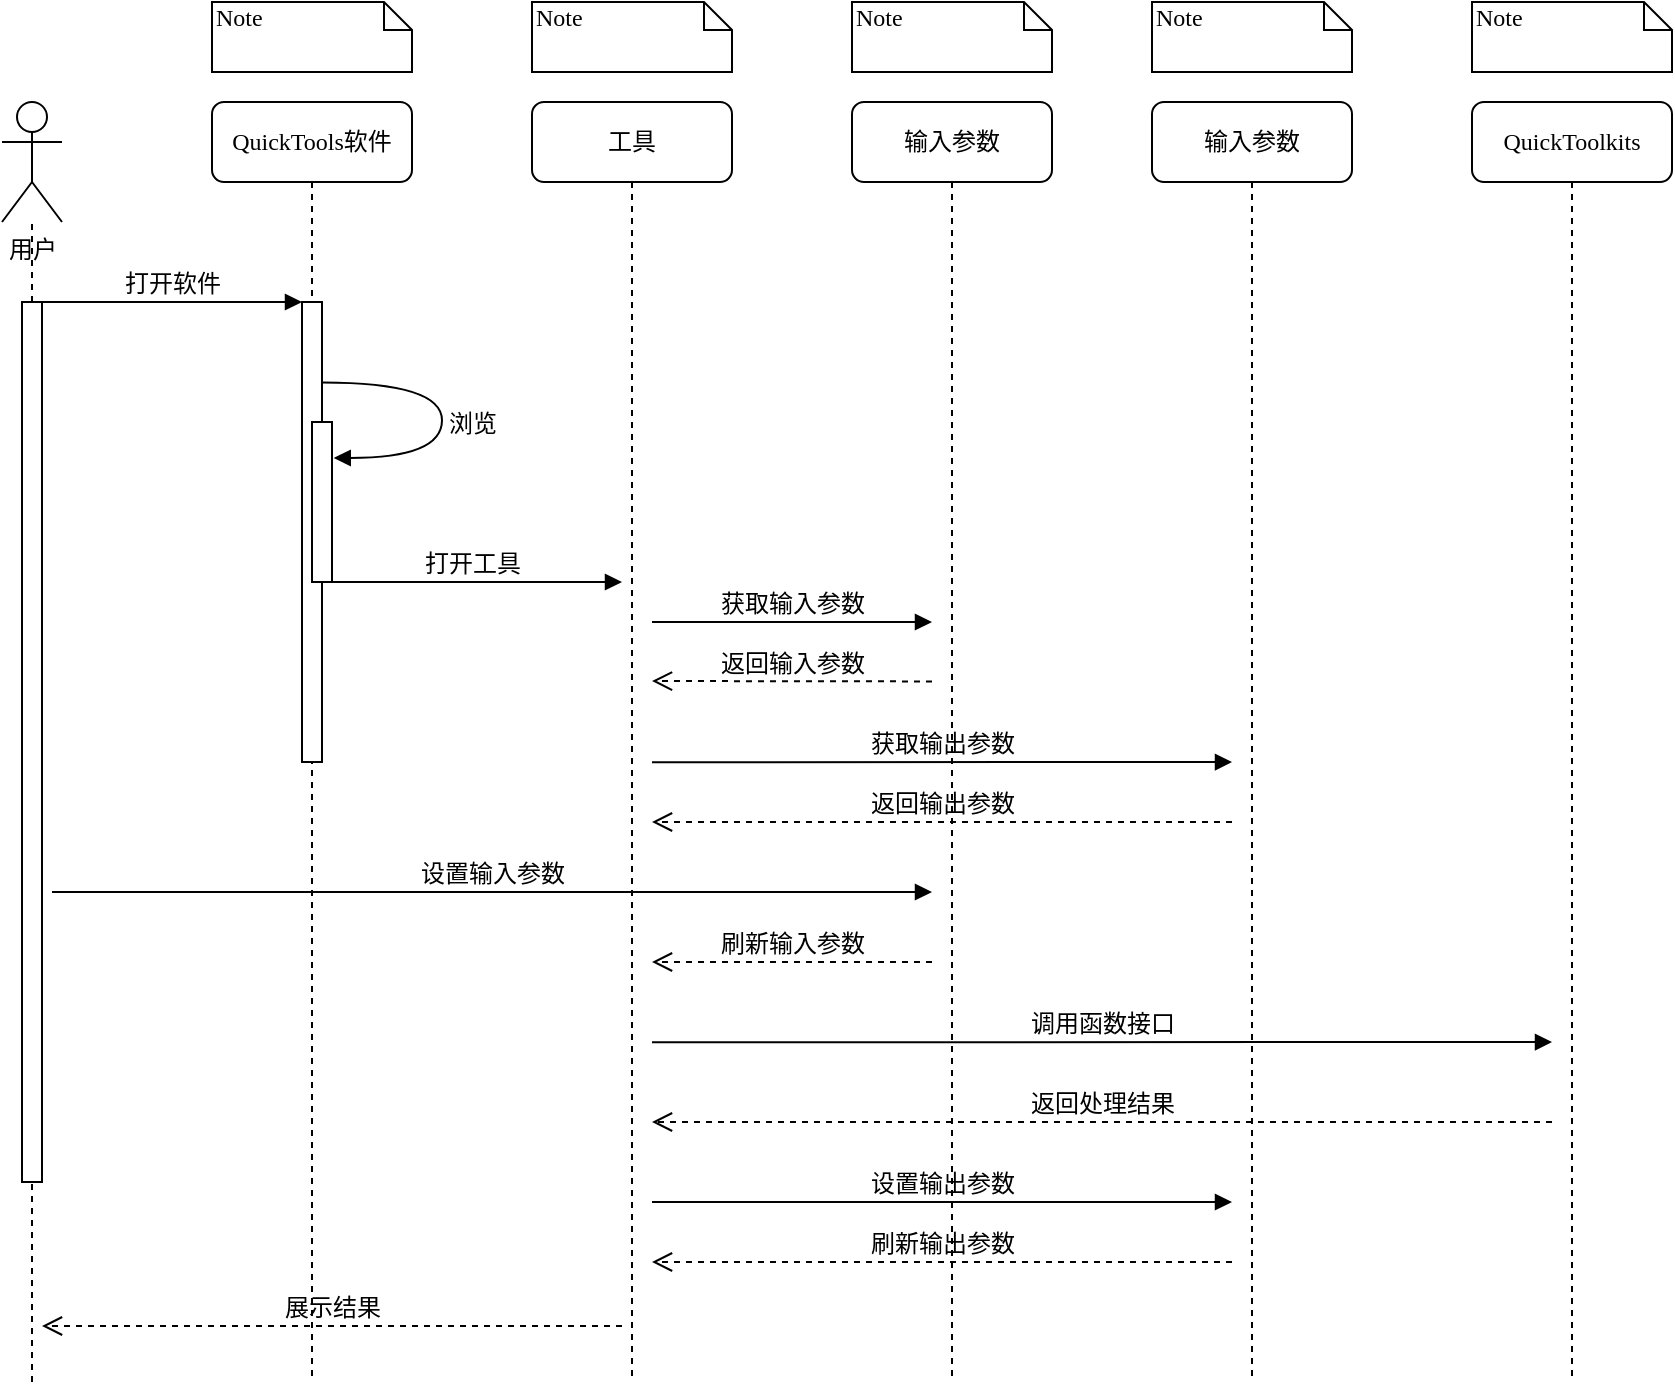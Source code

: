 <mxfile version="23.1.5" type="device">
  <diagram name="Page-1" id="13e1069c-82ec-6db2-03f1-153e76fe0fe0">
    <mxGraphModel dx="830" dy="478" grid="1" gridSize="10" guides="1" tooltips="1" connect="1" arrows="1" fold="1" page="1" pageScale="1" pageWidth="1100" pageHeight="850" background="none" math="0" shadow="0">
      <root>
        <mxCell id="0" />
        <mxCell id="1" parent="0" />
        <mxCell id="7baba1c4bc27f4b0-2" value="QuickTools软件" style="shape=umlLifeline;perimeter=lifelinePerimeter;whiteSpace=wrap;html=1;container=1;collapsible=0;recursiveResize=0;outlineConnect=0;rounded=1;shadow=0;comic=0;labelBackgroundColor=none;strokeWidth=1;fontFamily=Verdana;fontSize=12;align=center;" parent="1" vertex="1">
          <mxGeometry x="240" y="80" width="100" height="640" as="geometry" />
        </mxCell>
        <mxCell id="6gosVioJ2VGlh4OzvrWD-23" value="展示结果" style="html=1;verticalAlign=bottom;endArrow=open;dashed=1;endSize=8;labelBackgroundColor=none;fontFamily=Verdana;fontSize=12;edgeStyle=elbowEdgeStyle;elbow=vertical;" edge="1" parent="7baba1c4bc27f4b0-2">
          <mxGeometry relative="1" as="geometry">
            <mxPoint x="-85" y="611.67" as="targetPoint" />
            <Array as="points" />
            <mxPoint x="205" y="612" as="sourcePoint" />
          </mxGeometry>
        </mxCell>
        <mxCell id="PXd5Ed0xw_RLpKlGOV9s-3" value="" style="endArrow=none;dashed=1;html=1;rounded=0;" parent="1" target="PXd5Ed0xw_RLpKlGOV9s-1" edge="1">
          <mxGeometry width="50" height="50" relative="1" as="geometry">
            <mxPoint x="150" y="720" as="sourcePoint" />
            <mxPoint x="150" y="164" as="targetPoint" />
          </mxGeometry>
        </mxCell>
        <mxCell id="7baba1c4bc27f4b0-3" value="工具" style="shape=umlLifeline;perimeter=lifelinePerimeter;whiteSpace=wrap;html=1;container=1;collapsible=0;recursiveResize=0;outlineConnect=0;rounded=1;shadow=0;comic=0;labelBackgroundColor=none;strokeWidth=1;fontFamily=Verdana;fontSize=12;align=center;" parent="1" vertex="1">
          <mxGeometry x="400" y="80" width="100" height="640" as="geometry" />
        </mxCell>
        <mxCell id="6gosVioJ2VGlh4OzvrWD-12" value="获取输出参数" style="html=1;verticalAlign=bottom;endArrow=block;labelBackgroundColor=none;fontFamily=Verdana;fontSize=12;edgeStyle=elbowEdgeStyle;elbow=vertical;jumpStyle=none;" edge="1" parent="7baba1c4bc27f4b0-3">
          <mxGeometry relative="1" as="geometry">
            <mxPoint x="60" y="330.14" as="sourcePoint" />
            <mxPoint x="350" y="330" as="targetPoint" />
          </mxGeometry>
        </mxCell>
        <mxCell id="6gosVioJ2VGlh4OzvrWD-19" value="调用函数接口" style="html=1;verticalAlign=bottom;endArrow=block;labelBackgroundColor=none;fontFamily=Verdana;fontSize=12;edgeStyle=elbowEdgeStyle;elbow=vertical;" edge="1" parent="7baba1c4bc27f4b0-3">
          <mxGeometry relative="1" as="geometry">
            <mxPoint x="60" y="470.14" as="sourcePoint" />
            <mxPoint x="510" y="470" as="targetPoint" />
          </mxGeometry>
        </mxCell>
        <mxCell id="6gosVioJ2VGlh4OzvrWD-22" value="刷新输出参数" style="html=1;verticalAlign=bottom;endArrow=open;dashed=1;endSize=8;labelBackgroundColor=none;fontFamily=Verdana;fontSize=12;edgeStyle=elbowEdgeStyle;elbow=vertical;" edge="1" parent="7baba1c4bc27f4b0-3">
          <mxGeometry relative="1" as="geometry">
            <mxPoint x="60" y="579.67" as="targetPoint" />
            <Array as="points" />
            <mxPoint x="350" y="580" as="sourcePoint" />
          </mxGeometry>
        </mxCell>
        <mxCell id="7baba1c4bc27f4b0-11" value="打开软件" style="html=1;verticalAlign=bottom;endArrow=block;entryX=0;entryY=0;labelBackgroundColor=none;fontFamily=Verdana;fontSize=12;edgeStyle=elbowEdgeStyle;elbow=vertical;" parent="1" source="7baba1c4bc27f4b0-9" target="7baba1c4bc27f4b0-10" edge="1">
          <mxGeometry relative="1" as="geometry">
            <mxPoint x="220" y="190" as="sourcePoint" />
          </mxGeometry>
        </mxCell>
        <mxCell id="7baba1c4bc27f4b0-14" value="打开工具" style="html=1;verticalAlign=bottom;endArrow=block;entryX=0;entryY=0;labelBackgroundColor=none;fontFamily=Verdana;fontSize=12;edgeStyle=elbowEdgeStyle;elbow=vertical;" parent="1" edge="1">
          <mxGeometry relative="1" as="geometry">
            <mxPoint x="295" y="319.997" as="sourcePoint" />
            <mxPoint x="445" y="320.14" as="targetPoint" />
          </mxGeometry>
        </mxCell>
        <mxCell id="7baba1c4bc27f4b0-41" value="Note" style="shape=note;whiteSpace=wrap;html=1;size=14;verticalAlign=top;align=left;spacingTop=-6;rounded=0;shadow=0;comic=0;labelBackgroundColor=none;strokeWidth=1;fontFamily=Verdana;fontSize=12" parent="1" vertex="1">
          <mxGeometry x="240" y="30" width="100" height="35" as="geometry" />
        </mxCell>
        <mxCell id="7baba1c4bc27f4b0-42" value="Note" style="shape=note;whiteSpace=wrap;html=1;size=14;verticalAlign=top;align=left;spacingTop=-6;rounded=0;shadow=0;comic=0;labelBackgroundColor=none;strokeWidth=1;fontFamily=Verdana;fontSize=12" parent="1" vertex="1">
          <mxGeometry x="400" y="30" width="100" height="35" as="geometry" />
        </mxCell>
        <mxCell id="PXd5Ed0xw_RLpKlGOV9s-1" value="用户" style="shape=umlActor;verticalLabelPosition=bottom;verticalAlign=top;html=1;outlineConnect=0;" parent="1" vertex="1">
          <mxGeometry x="135" y="80" width="30" height="60" as="geometry" />
        </mxCell>
        <mxCell id="7baba1c4bc27f4b0-9" value="" style="html=1;points=[];perimeter=orthogonalPerimeter;rounded=0;shadow=0;comic=0;labelBackgroundColor=none;strokeWidth=1;fontFamily=Verdana;fontSize=12;align=center;" parent="1" vertex="1">
          <mxGeometry x="145" y="180" width="10" height="440" as="geometry" />
        </mxCell>
        <mxCell id="7baba1c4bc27f4b0-10" value="" style="html=1;points=[];perimeter=orthogonalPerimeter;rounded=0;shadow=0;comic=0;labelBackgroundColor=none;strokeWidth=1;fontFamily=Verdana;fontSize=12;align=center;" parent="1" vertex="1">
          <mxGeometry x="285" y="180" width="10" height="230" as="geometry" />
        </mxCell>
        <mxCell id="PXd5Ed0xw_RLpKlGOV9s-4" value="" style="html=1;points=[];perimeter=orthogonalPerimeter;rounded=0;shadow=0;comic=0;labelBackgroundColor=none;strokeWidth=1;fontFamily=Verdana;fontSize=12;align=center;" parent="1" vertex="1">
          <mxGeometry x="290" y="240" width="10" height="80" as="geometry" />
        </mxCell>
        <mxCell id="PXd5Ed0xw_RLpKlGOV9s-5" value="浏览" style="html=1;verticalAlign=bottom;endArrow=block;labelBackgroundColor=none;fontFamily=Verdana;fontSize=12;elbow=vertical;edgeStyle=orthogonalEdgeStyle;curved=1;exitX=1.033;exitY=0.175;exitPerimeter=0;exitDx=0;exitDy=0;entryX=1.087;entryY=0.225;entryDx=0;entryDy=0;entryPerimeter=0;" parent="1" source="7baba1c4bc27f4b0-10" target="PXd5Ed0xw_RLpKlGOV9s-4" edge="1">
          <mxGeometry x="0.179" y="15" relative="1" as="geometry">
            <mxPoint x="300" y="220" as="sourcePoint" />
            <mxPoint x="310" y="258" as="targetPoint" />
            <Array as="points">
              <mxPoint x="355" y="220" />
              <mxPoint x="355" y="258" />
            </Array>
            <mxPoint as="offset" />
          </mxGeometry>
        </mxCell>
        <mxCell id="6gosVioJ2VGlh4OzvrWD-1" value="输入参数" style="shape=umlLifeline;perimeter=lifelinePerimeter;whiteSpace=wrap;html=1;container=1;collapsible=0;recursiveResize=0;outlineConnect=0;rounded=1;shadow=0;comic=0;labelBackgroundColor=none;strokeWidth=1;fontFamily=Verdana;fontSize=12;align=center;" vertex="1" parent="1">
          <mxGeometry x="560" y="80" width="100" height="640" as="geometry" />
        </mxCell>
        <mxCell id="6gosVioJ2VGlh4OzvrWD-21" value="设置输出参数" style="html=1;verticalAlign=bottom;endArrow=block;labelBackgroundColor=none;fontFamily=Verdana;fontSize=12;edgeStyle=elbowEdgeStyle;elbow=vertical;jumpStyle=none;" edge="1" parent="6gosVioJ2VGlh4OzvrWD-1">
          <mxGeometry relative="1" as="geometry">
            <mxPoint x="-100" y="550" as="sourcePoint" />
            <mxPoint x="190" y="550" as="targetPoint" />
            <mxPoint as="offset" />
          </mxGeometry>
        </mxCell>
        <mxCell id="6gosVioJ2VGlh4OzvrWD-2" value="Note" style="shape=note;whiteSpace=wrap;html=1;size=14;verticalAlign=top;align=left;spacingTop=-6;rounded=0;shadow=0;comic=0;labelBackgroundColor=none;strokeWidth=1;fontFamily=Verdana;fontSize=12" vertex="1" parent="1">
          <mxGeometry x="560" y="30" width="100" height="35" as="geometry" />
        </mxCell>
        <mxCell id="6gosVioJ2VGlh4OzvrWD-4" value="设置输入参数" style="html=1;verticalAlign=bottom;endArrow=block;labelBackgroundColor=none;fontFamily=Verdana;fontSize=12;edgeStyle=elbowEdgeStyle;elbow=vertical;" edge="1" parent="1">
          <mxGeometry relative="1" as="geometry">
            <mxPoint x="160" y="475" as="sourcePoint" />
            <mxPoint x="600" y="475" as="targetPoint" />
          </mxGeometry>
        </mxCell>
        <mxCell id="6gosVioJ2VGlh4OzvrWD-5" value="刷新输入参数" style="html=1;verticalAlign=bottom;endArrow=open;dashed=1;endSize=8;labelBackgroundColor=none;fontFamily=Verdana;fontSize=12;edgeStyle=elbowEdgeStyle;elbow=vertical;" edge="1" parent="1">
          <mxGeometry relative="1" as="geometry">
            <mxPoint x="460" y="510" as="targetPoint" />
            <Array as="points" />
            <mxPoint x="600" y="510" as="sourcePoint" />
          </mxGeometry>
        </mxCell>
        <mxCell id="6gosVioJ2VGlh4OzvrWD-8" value="获取输入参数" style="html=1;verticalAlign=bottom;endArrow=block;entryX=0;entryY=0;labelBackgroundColor=none;fontFamily=Verdana;fontSize=12;edgeStyle=elbowEdgeStyle;elbow=vertical;" edge="1" parent="1">
          <mxGeometry relative="1" as="geometry">
            <mxPoint x="460" y="340" as="sourcePoint" />
            <mxPoint x="600" y="340.283" as="targetPoint" />
          </mxGeometry>
        </mxCell>
        <mxCell id="6gosVioJ2VGlh4OzvrWD-9" value="返回输入参数" style="html=1;verticalAlign=bottom;endArrow=open;dashed=1;endSize=8;labelBackgroundColor=none;fontFamily=Verdana;fontSize=12;edgeStyle=elbowEdgeStyle;elbow=vertical;" edge="1" parent="1">
          <mxGeometry relative="1" as="geometry">
            <mxPoint x="460" y="369.71" as="targetPoint" />
            <Array as="points" />
            <mxPoint x="600" y="369.71" as="sourcePoint" />
          </mxGeometry>
        </mxCell>
        <mxCell id="6gosVioJ2VGlh4OzvrWD-10" value="输入参数" style="shape=umlLifeline;perimeter=lifelinePerimeter;whiteSpace=wrap;html=1;container=1;collapsible=0;recursiveResize=0;outlineConnect=0;rounded=1;shadow=0;comic=0;labelBackgroundColor=none;strokeWidth=1;fontFamily=Verdana;fontSize=12;align=center;" vertex="1" parent="1">
          <mxGeometry x="710" y="80" width="100" height="640" as="geometry" />
        </mxCell>
        <mxCell id="6gosVioJ2VGlh4OzvrWD-11" value="Note" style="shape=note;whiteSpace=wrap;html=1;size=14;verticalAlign=top;align=left;spacingTop=-6;rounded=0;shadow=0;comic=0;labelBackgroundColor=none;strokeWidth=1;fontFamily=Verdana;fontSize=12" vertex="1" parent="1">
          <mxGeometry x="710" y="30" width="100" height="35" as="geometry" />
        </mxCell>
        <mxCell id="6gosVioJ2VGlh4OzvrWD-16" value="返回输出参数" style="html=1;verticalAlign=bottom;endArrow=open;dashed=1;endSize=8;labelBackgroundColor=none;fontFamily=Verdana;fontSize=12;edgeStyle=elbowEdgeStyle;elbow=vertical;" edge="1" parent="1">
          <mxGeometry relative="1" as="geometry">
            <mxPoint x="460" y="440" as="targetPoint" />
            <Array as="points" />
            <mxPoint x="750" y="440" as="sourcePoint" />
          </mxGeometry>
        </mxCell>
        <mxCell id="6gosVioJ2VGlh4OzvrWD-17" value="QuickToolkits" style="shape=umlLifeline;perimeter=lifelinePerimeter;whiteSpace=wrap;html=1;container=1;collapsible=0;recursiveResize=0;outlineConnect=0;rounded=1;shadow=0;comic=0;labelBackgroundColor=none;strokeWidth=1;fontFamily=Verdana;fontSize=12;align=center;" vertex="1" parent="1">
          <mxGeometry x="870" y="80" width="100" height="640" as="geometry" />
        </mxCell>
        <mxCell id="6gosVioJ2VGlh4OzvrWD-18" value="Note" style="shape=note;whiteSpace=wrap;html=1;size=14;verticalAlign=top;align=left;spacingTop=-6;rounded=0;shadow=0;comic=0;labelBackgroundColor=none;strokeWidth=1;fontFamily=Verdana;fontSize=12" vertex="1" parent="1">
          <mxGeometry x="870" y="30" width="100" height="35" as="geometry" />
        </mxCell>
        <mxCell id="6gosVioJ2VGlh4OzvrWD-20" value="返回处理结果" style="html=1;verticalAlign=bottom;endArrow=open;dashed=1;endSize=8;labelBackgroundColor=none;fontFamily=Verdana;fontSize=12;edgeStyle=elbowEdgeStyle;elbow=vertical;" edge="1" parent="1">
          <mxGeometry relative="1" as="geometry">
            <mxPoint x="460" y="590" as="targetPoint" />
            <Array as="points" />
            <mxPoint x="910" y="590.06" as="sourcePoint" />
          </mxGeometry>
        </mxCell>
      </root>
    </mxGraphModel>
  </diagram>
</mxfile>
